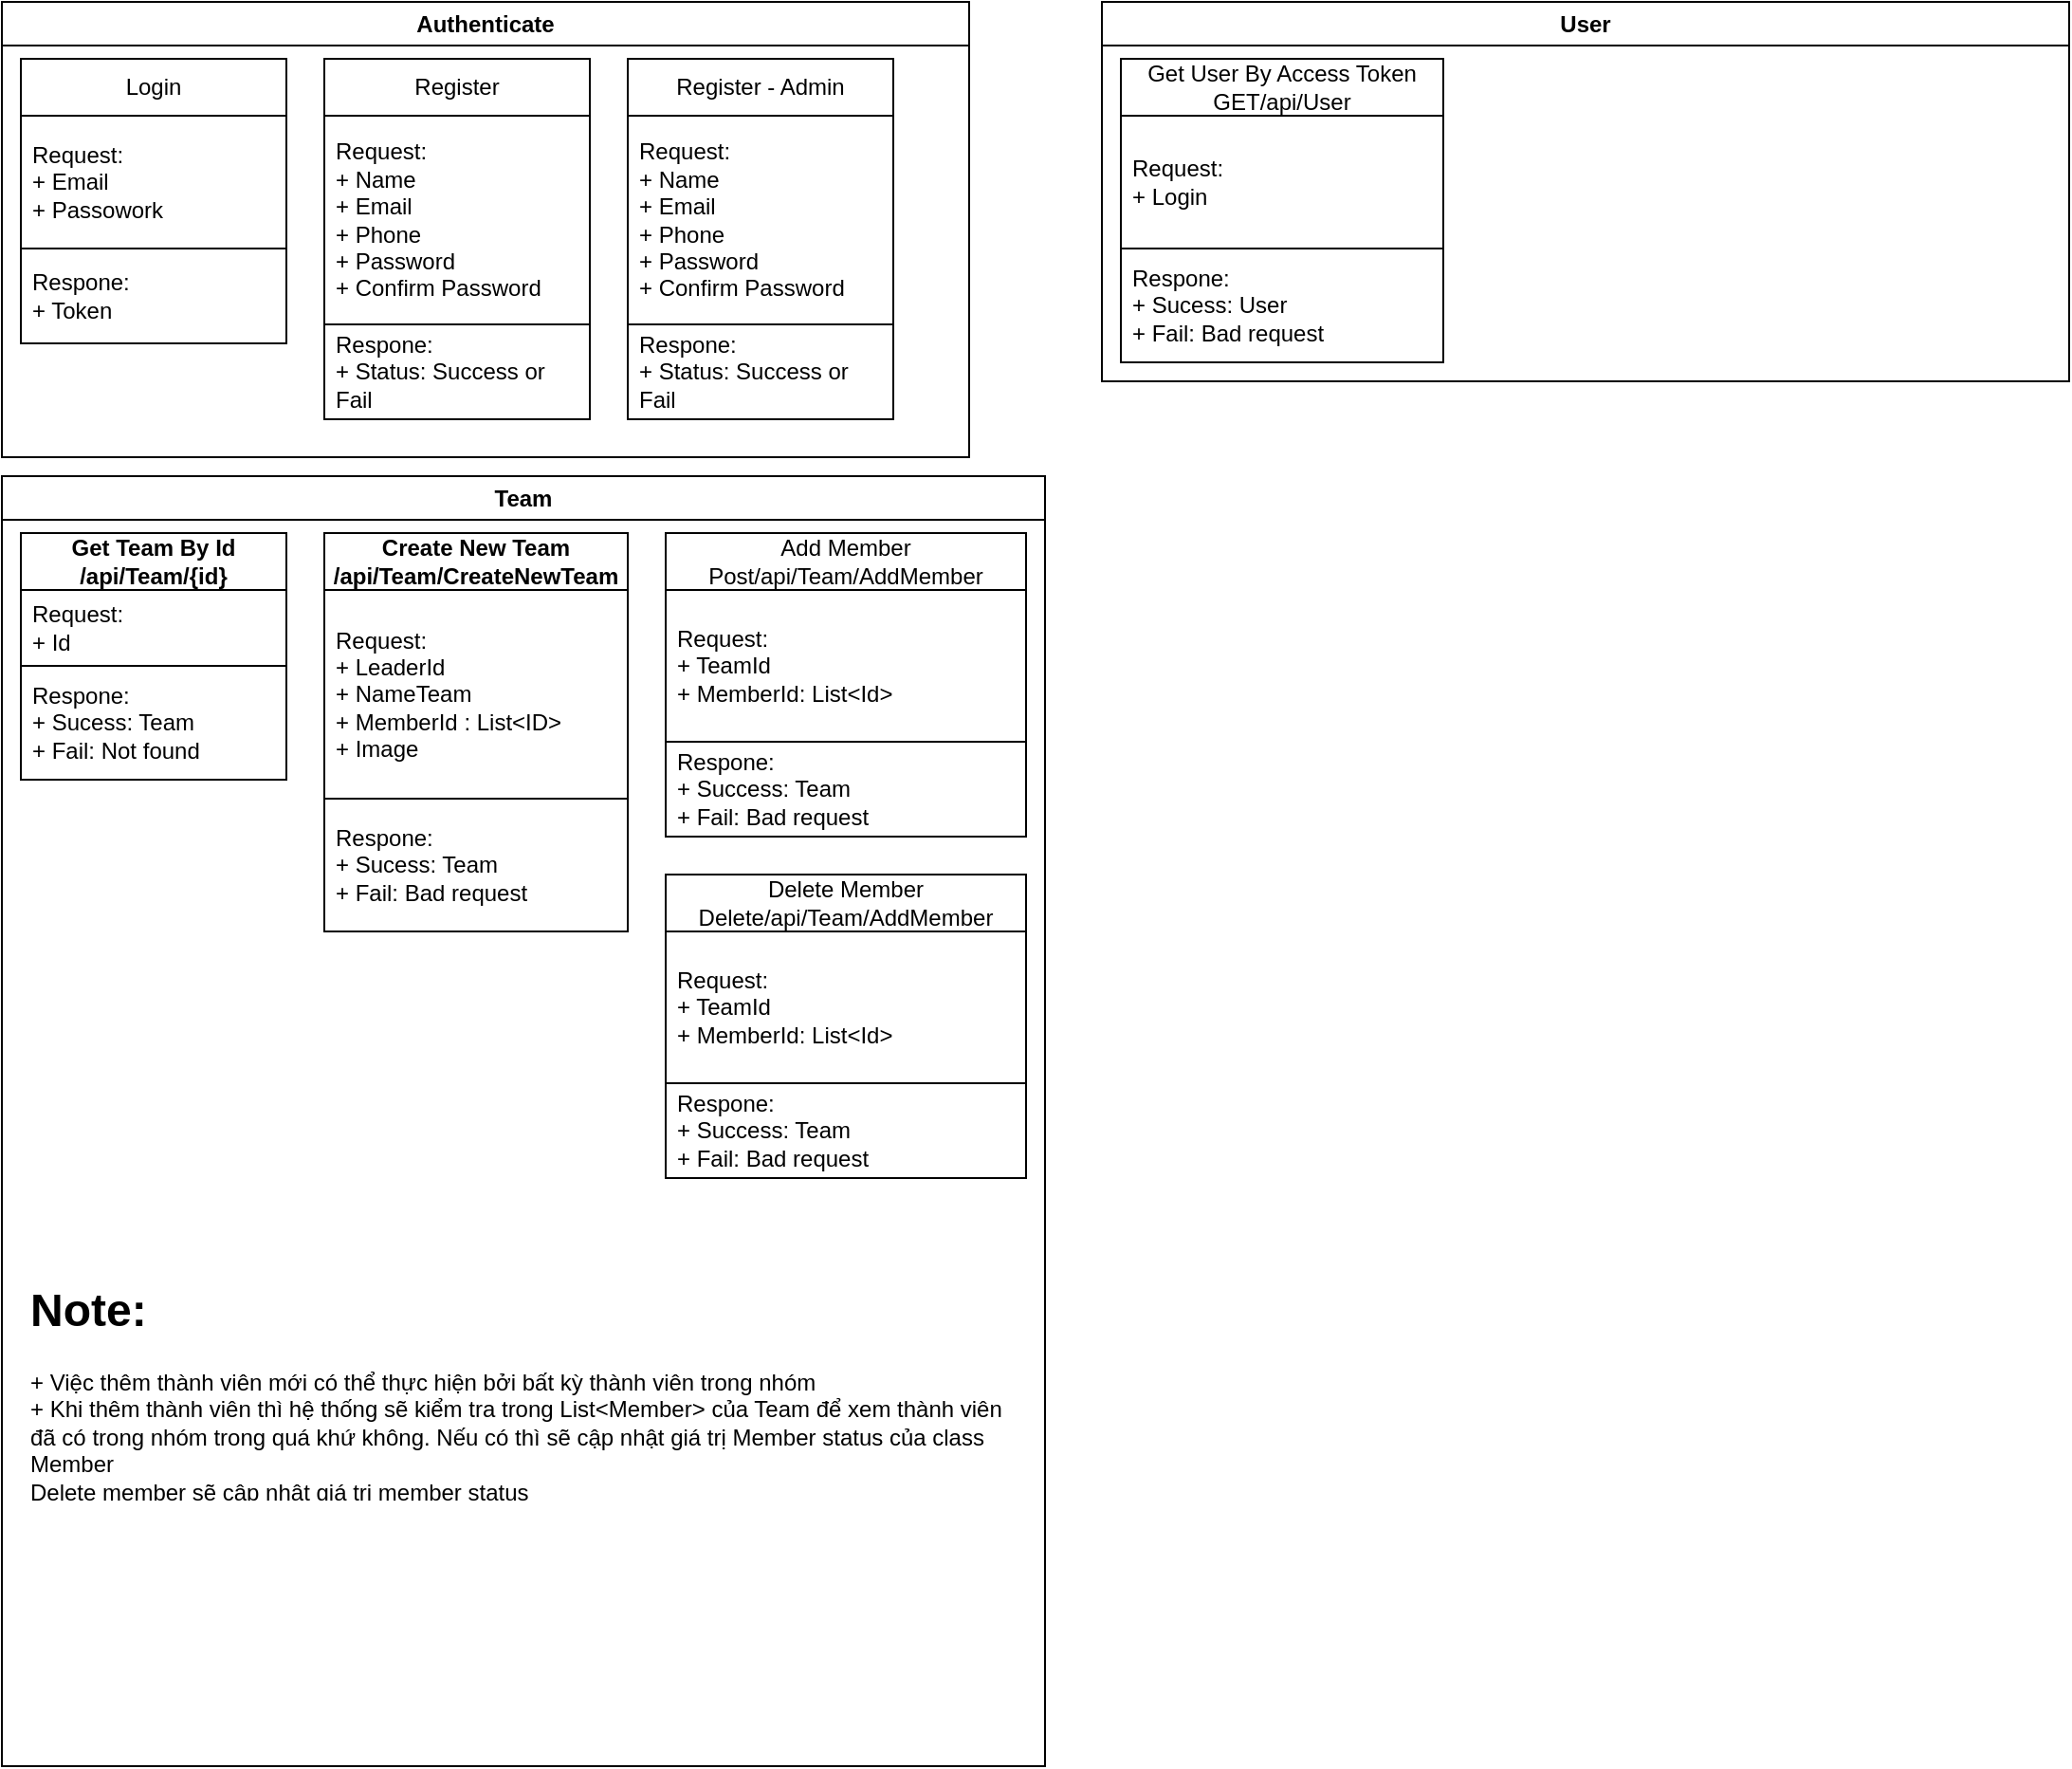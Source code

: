<mxfile version="22.1.11" type="github">
  <diagram name="Trang-1" id="XOwnt1r5eJL68hhTVcDf">
    <mxGraphModel dx="1050" dy="557" grid="1" gridSize="10" guides="1" tooltips="1" connect="1" arrows="1" fold="1" page="1" pageScale="1" pageWidth="1200" pageHeight="1600" math="0" shadow="0">
      <root>
        <mxCell id="0" />
        <mxCell id="1" parent="0" />
        <mxCell id="lVbZZnL02DSaKBshp1AG-33" value="Authenticate" style="swimlane;whiteSpace=wrap;html=1;labelBackgroundColor=none;labelBorderColor=none;gradientColor=none;swimlaneFillColor=default;" parent="1" vertex="1">
          <mxGeometry x="20" y="20" width="510" height="240" as="geometry" />
        </mxCell>
        <mxCell id="lVbZZnL02DSaKBshp1AG-24" value="Login" style="swimlane;fontStyle=0;childLayout=stackLayout;horizontal=1;startSize=30;horizontalStack=0;resizeParent=1;resizeParentMax=0;resizeLast=0;collapsible=1;marginBottom=0;whiteSpace=wrap;html=1;" parent="lVbZZnL02DSaKBshp1AG-33" vertex="1">
          <mxGeometry x="10" y="30" width="140" height="150" as="geometry" />
        </mxCell>
        <mxCell id="lVbZZnL02DSaKBshp1AG-25" value="Request:&lt;br&gt;+ Email&lt;br&gt;+ Passowork" style="text;strokeColor=none;fillColor=none;align=left;verticalAlign=middle;spacingLeft=4;spacingRight=4;overflow=hidden;points=[[0,0.5],[1,0.5]];portConstraint=eastwest;rotatable=0;whiteSpace=wrap;html=1;" parent="lVbZZnL02DSaKBshp1AG-24" vertex="1">
          <mxGeometry y="30" width="140" height="70" as="geometry" />
        </mxCell>
        <mxCell id="lVbZZnL02DSaKBshp1AG-30" value="Respone:&lt;br&gt;+ Token" style="text;strokeColor=default;fillColor=none;align=left;verticalAlign=middle;spacingLeft=4;spacingRight=4;overflow=hidden;points=[[0,0.5],[1,0.5]];portConstraint=eastwest;rotatable=0;whiteSpace=wrap;html=1;labelBackgroundColor=none;labelBorderColor=none;" parent="lVbZZnL02DSaKBshp1AG-24" vertex="1">
          <mxGeometry y="100" width="140" height="50" as="geometry" />
        </mxCell>
        <mxCell id="lVbZZnL02DSaKBshp1AG-34" value="Register" style="swimlane;fontStyle=0;childLayout=stackLayout;horizontal=1;startSize=30;horizontalStack=0;resizeParent=1;resizeParentMax=0;resizeLast=0;collapsible=1;marginBottom=0;whiteSpace=wrap;html=1;" parent="lVbZZnL02DSaKBshp1AG-33" vertex="1">
          <mxGeometry x="170" y="30" width="140" height="190" as="geometry" />
        </mxCell>
        <mxCell id="lVbZZnL02DSaKBshp1AG-35" value="Request:&lt;br&gt;+ Name&lt;br&gt;+ Email&lt;br&gt;+ Phone&lt;br&gt;+ Password&lt;br&gt;+ Confirm Password" style="text;strokeColor=none;fillColor=none;align=left;verticalAlign=middle;spacingLeft=4;spacingRight=4;overflow=hidden;points=[[0,0.5],[1,0.5]];portConstraint=eastwest;rotatable=0;whiteSpace=wrap;html=1;" parent="lVbZZnL02DSaKBshp1AG-34" vertex="1">
          <mxGeometry y="30" width="140" height="110" as="geometry" />
        </mxCell>
        <mxCell id="lVbZZnL02DSaKBshp1AG-36" value="Respone:&lt;br&gt;+ Status: Success or Fail" style="text;strokeColor=default;fillColor=none;align=left;verticalAlign=middle;spacingLeft=4;spacingRight=4;overflow=hidden;points=[[0,0.5],[1,0.5]];portConstraint=eastwest;rotatable=0;whiteSpace=wrap;html=1;labelBackgroundColor=none;labelBorderColor=none;" parent="lVbZZnL02DSaKBshp1AG-34" vertex="1">
          <mxGeometry y="140" width="140" height="50" as="geometry" />
        </mxCell>
        <mxCell id="lVbZZnL02DSaKBshp1AG-38" value="Register - Admin" style="swimlane;fontStyle=0;childLayout=stackLayout;horizontal=1;startSize=30;horizontalStack=0;resizeParent=1;resizeParentMax=0;resizeLast=0;collapsible=1;marginBottom=0;whiteSpace=wrap;html=1;" parent="lVbZZnL02DSaKBshp1AG-33" vertex="1">
          <mxGeometry x="330" y="30" width="140" height="190" as="geometry" />
        </mxCell>
        <mxCell id="lVbZZnL02DSaKBshp1AG-39" value="Request:&lt;br&gt;+ Name&lt;br&gt;+ Email&lt;br&gt;+ Phone&lt;br&gt;+ Password&lt;br&gt;+ Confirm Password" style="text;strokeColor=none;fillColor=none;align=left;verticalAlign=middle;spacingLeft=4;spacingRight=4;overflow=hidden;points=[[0,0.5],[1,0.5]];portConstraint=eastwest;rotatable=0;whiteSpace=wrap;html=1;" parent="lVbZZnL02DSaKBshp1AG-38" vertex="1">
          <mxGeometry y="30" width="140" height="110" as="geometry" />
        </mxCell>
        <mxCell id="lVbZZnL02DSaKBshp1AG-40" value="Respone:&lt;br&gt;+ Status: Success or Fail" style="text;strokeColor=default;fillColor=none;align=left;verticalAlign=middle;spacingLeft=4;spacingRight=4;overflow=hidden;points=[[0,0.5],[1,0.5]];portConstraint=eastwest;rotatable=0;whiteSpace=wrap;html=1;labelBackgroundColor=none;labelBorderColor=none;" parent="lVbZZnL02DSaKBshp1AG-38" vertex="1">
          <mxGeometry y="140" width="140" height="50" as="geometry" />
        </mxCell>
        <mxCell id="lVbZZnL02DSaKBshp1AG-41" value="Team" style="swimlane;whiteSpace=wrap;html=1;labelBackgroundColor=none;labelBorderColor=none;gradientColor=none;swimlaneFillColor=default;" parent="1" vertex="1">
          <mxGeometry x="20" y="270" width="550" height="680" as="geometry" />
        </mxCell>
        <mxCell id="lVbZZnL02DSaKBshp1AG-42" value="Get Team By Id&lt;br&gt;/api/Team/{id}" style="swimlane;fontStyle=1;childLayout=stackLayout;horizontal=1;startSize=30;horizontalStack=0;resizeParent=1;resizeParentMax=0;resizeLast=0;collapsible=1;marginBottom=0;whiteSpace=wrap;html=1;" parent="lVbZZnL02DSaKBshp1AG-41" vertex="1">
          <mxGeometry x="10" y="30" width="140" height="130" as="geometry" />
        </mxCell>
        <mxCell id="lVbZZnL02DSaKBshp1AG-43" value="Request:&lt;br&gt;+ Id" style="text;strokeColor=none;fillColor=none;align=left;verticalAlign=middle;spacingLeft=4;spacingRight=4;overflow=hidden;points=[[0,0.5],[1,0.5]];portConstraint=eastwest;rotatable=0;whiteSpace=wrap;html=1;" parent="lVbZZnL02DSaKBshp1AG-42" vertex="1">
          <mxGeometry y="30" width="140" height="40" as="geometry" />
        </mxCell>
        <mxCell id="lVbZZnL02DSaKBshp1AG-44" value="Respone:&lt;br&gt;+ Sucess: Team&lt;br&gt;+ Fail: Not found" style="text;strokeColor=default;fillColor=none;align=left;verticalAlign=middle;spacingLeft=4;spacingRight=4;overflow=hidden;points=[[0,0.5],[1,0.5]];portConstraint=eastwest;rotatable=0;whiteSpace=wrap;html=1;labelBackgroundColor=none;labelBorderColor=none;" parent="lVbZZnL02DSaKBshp1AG-42" vertex="1">
          <mxGeometry y="70" width="140" height="60" as="geometry" />
        </mxCell>
        <mxCell id="lVbZZnL02DSaKBshp1AG-45" value="Create New Team&lt;br&gt;/api/Team/CreateNewTeam" style="swimlane;fontStyle=1;childLayout=stackLayout;horizontal=1;startSize=30;horizontalStack=0;resizeParent=1;resizeParentMax=0;resizeLast=0;collapsible=1;marginBottom=0;whiteSpace=wrap;html=1;" parent="lVbZZnL02DSaKBshp1AG-41" vertex="1">
          <mxGeometry x="170" y="30" width="160" height="210" as="geometry" />
        </mxCell>
        <mxCell id="lVbZZnL02DSaKBshp1AG-46" value="Request:&lt;br&gt;+ LeaderId&lt;br&gt;+ NameTeam&lt;br&gt;+ MemberId : List&amp;lt;ID&amp;gt;&lt;br&gt;+ Image" style="text;strokeColor=none;fillColor=none;align=left;verticalAlign=middle;spacingLeft=4;spacingRight=4;overflow=hidden;points=[[0,0.5],[1,0.5]];portConstraint=eastwest;rotatable=0;whiteSpace=wrap;html=1;" parent="lVbZZnL02DSaKBshp1AG-45" vertex="1">
          <mxGeometry y="30" width="160" height="110" as="geometry" />
        </mxCell>
        <mxCell id="lVbZZnL02DSaKBshp1AG-47" value="Respone:&lt;br&gt;+ Sucess: Team&lt;br&gt;+ Fail: Bad request" style="text;strokeColor=default;fillColor=none;align=left;verticalAlign=middle;spacingLeft=4;spacingRight=4;overflow=hidden;points=[[0,0.5],[1,0.5]];portConstraint=eastwest;rotatable=0;whiteSpace=wrap;html=1;labelBackgroundColor=none;labelBorderColor=none;" parent="lVbZZnL02DSaKBshp1AG-45" vertex="1">
          <mxGeometry y="140" width="160" height="70" as="geometry" />
        </mxCell>
        <mxCell id="lVbZZnL02DSaKBshp1AG-48" value="Add Member&lt;br&gt;Post/api/Team/AddMember" style="swimlane;fontStyle=0;childLayout=stackLayout;horizontal=1;startSize=30;horizontalStack=0;resizeParent=1;resizeParentMax=0;resizeLast=0;collapsible=1;marginBottom=0;whiteSpace=wrap;html=1;" parent="lVbZZnL02DSaKBshp1AG-41" vertex="1">
          <mxGeometry x="350" y="30" width="190" height="160" as="geometry" />
        </mxCell>
        <mxCell id="lVbZZnL02DSaKBshp1AG-49" value="Request:&lt;br&gt;+ TeamId&lt;br&gt;+ MemberId: List&amp;lt;Id&amp;gt;" style="text;strokeColor=none;fillColor=none;align=left;verticalAlign=middle;spacingLeft=4;spacingRight=4;overflow=hidden;points=[[0,0.5],[1,0.5]];portConstraint=eastwest;rotatable=0;whiteSpace=wrap;html=1;" parent="lVbZZnL02DSaKBshp1AG-48" vertex="1">
          <mxGeometry y="30" width="190" height="80" as="geometry" />
        </mxCell>
        <mxCell id="lVbZZnL02DSaKBshp1AG-50" value="Respone:&lt;br&gt;+ Success: Team&lt;br&gt;+ Fail: Bad request" style="text;strokeColor=default;fillColor=none;align=left;verticalAlign=middle;spacingLeft=4;spacingRight=4;overflow=hidden;points=[[0,0.5],[1,0.5]];portConstraint=eastwest;rotatable=0;whiteSpace=wrap;html=1;labelBackgroundColor=none;labelBorderColor=none;" parent="lVbZZnL02DSaKBshp1AG-48" vertex="1">
          <mxGeometry y="110" width="190" height="50" as="geometry" />
        </mxCell>
        <mxCell id="orSCBOyRNhUcVAB-8KTF-1" value="Delete Member&lt;br&gt;Delete/api/Team/AddMember" style="swimlane;fontStyle=0;childLayout=stackLayout;horizontal=1;startSize=30;horizontalStack=0;resizeParent=1;resizeParentMax=0;resizeLast=0;collapsible=1;marginBottom=0;whiteSpace=wrap;html=1;" vertex="1" parent="lVbZZnL02DSaKBshp1AG-41">
          <mxGeometry x="350" y="210" width="190" height="160" as="geometry" />
        </mxCell>
        <mxCell id="orSCBOyRNhUcVAB-8KTF-2" value="Request:&lt;br&gt;+ TeamId&lt;br&gt;+ MemberId: List&amp;lt;Id&amp;gt;" style="text;strokeColor=none;fillColor=none;align=left;verticalAlign=middle;spacingLeft=4;spacingRight=4;overflow=hidden;points=[[0,0.5],[1,0.5]];portConstraint=eastwest;rotatable=0;whiteSpace=wrap;html=1;" vertex="1" parent="orSCBOyRNhUcVAB-8KTF-1">
          <mxGeometry y="30" width="190" height="80" as="geometry" />
        </mxCell>
        <mxCell id="orSCBOyRNhUcVAB-8KTF-3" value="Respone:&lt;br&gt;+ Success: Team&lt;br&gt;+ Fail: Bad request" style="text;strokeColor=default;fillColor=none;align=left;verticalAlign=middle;spacingLeft=4;spacingRight=4;overflow=hidden;points=[[0,0.5],[1,0.5]];portConstraint=eastwest;rotatable=0;whiteSpace=wrap;html=1;labelBackgroundColor=none;labelBorderColor=none;" vertex="1" parent="orSCBOyRNhUcVAB-8KTF-1">
          <mxGeometry y="110" width="190" height="50" as="geometry" />
        </mxCell>
        <mxCell id="orSCBOyRNhUcVAB-8KTF-4" value="&lt;h1&gt;Note:&lt;/h1&gt;&lt;div&gt;+ Việc thêm thành viên mới có thể thực hiện bởi bất kỳ thành viên trong nhóm&lt;br&gt;+ Khi thêm thành viên thì hệ thống sẽ kiểm tra trong List&amp;lt;Member&amp;gt; của Team để xem thành viên đã có trong nhóm trong quá khứ không. Nếu có thì sẽ cập nhật giá trị Member status của class Member&lt;br&gt;Delete member sẽ cập nhật giá trị member status&lt;/div&gt;" style="text;html=1;strokeColor=none;fillColor=none;spacing=5;spacingTop=-20;whiteSpace=wrap;overflow=hidden;rounded=0;" vertex="1" parent="lVbZZnL02DSaKBshp1AG-41">
          <mxGeometry x="10" y="420" width="530" height="120" as="geometry" />
        </mxCell>
        <mxCell id="xmV70vcu-xuBGsjP_1VR-1" value="User" style="swimlane;whiteSpace=wrap;html=1;labelBackgroundColor=none;labelBorderColor=none;gradientColor=none;swimlaneFillColor=default;" parent="1" vertex="1">
          <mxGeometry x="600" y="20" width="510" height="200" as="geometry" />
        </mxCell>
        <mxCell id="xmV70vcu-xuBGsjP_1VR-2" value="Get User By Access Token&lt;br&gt;GET/api/User" style="swimlane;fontStyle=0;childLayout=stackLayout;horizontal=1;startSize=30;horizontalStack=0;resizeParent=1;resizeParentMax=0;resizeLast=0;collapsible=1;marginBottom=0;whiteSpace=wrap;html=1;" parent="xmV70vcu-xuBGsjP_1VR-1" vertex="1">
          <mxGeometry x="10" y="30" width="170" height="160" as="geometry" />
        </mxCell>
        <mxCell id="xmV70vcu-xuBGsjP_1VR-3" value="Request:&lt;br&gt;+ Login" style="text;strokeColor=none;fillColor=none;align=left;verticalAlign=middle;spacingLeft=4;spacingRight=4;overflow=hidden;points=[[0,0.5],[1,0.5]];portConstraint=eastwest;rotatable=0;whiteSpace=wrap;html=1;" parent="xmV70vcu-xuBGsjP_1VR-2" vertex="1">
          <mxGeometry y="30" width="170" height="70" as="geometry" />
        </mxCell>
        <mxCell id="xmV70vcu-xuBGsjP_1VR-4" value="Respone:&lt;br&gt;+ Sucess: User&lt;br&gt;+ Fail: Bad request" style="text;strokeColor=default;fillColor=none;align=left;verticalAlign=middle;spacingLeft=4;spacingRight=4;overflow=hidden;points=[[0,0.5],[1,0.5]];portConstraint=eastwest;rotatable=0;whiteSpace=wrap;html=1;labelBackgroundColor=none;labelBorderColor=none;" parent="xmV70vcu-xuBGsjP_1VR-2" vertex="1">
          <mxGeometry y="100" width="170" height="60" as="geometry" />
        </mxCell>
      </root>
    </mxGraphModel>
  </diagram>
</mxfile>
